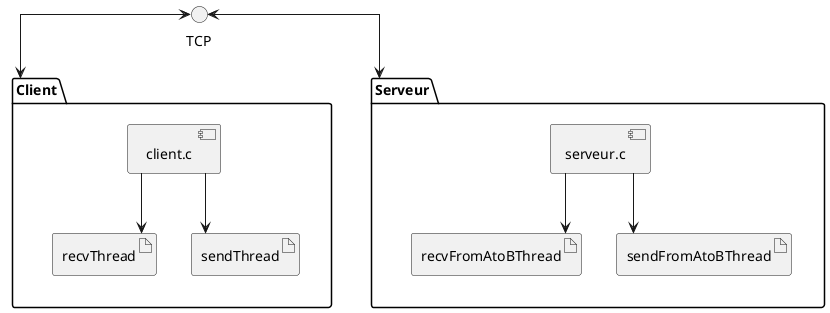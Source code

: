 @startuml architecture
skinparam Linetype ortho

together {
	package Serveur {
		[serveur.c] as serv
		together {
			artifact sendFromAtoBThread
			artifact recvFromAtoBThread
		}
		serv -d-> sendFromAtoBThread
		serv -d-> recvFromAtoBThread
	}


	package Client {
		[ client.c ] as clix
		together {
			artifact sendThread as sendThread
			artifact recvThread as recvThread
		}
		clix -d-> sendThread
		clix -d-> recvThread
	}
}
interface TCP

TCP <-d-> Client
TCP <-d-> Serveur
@enduml